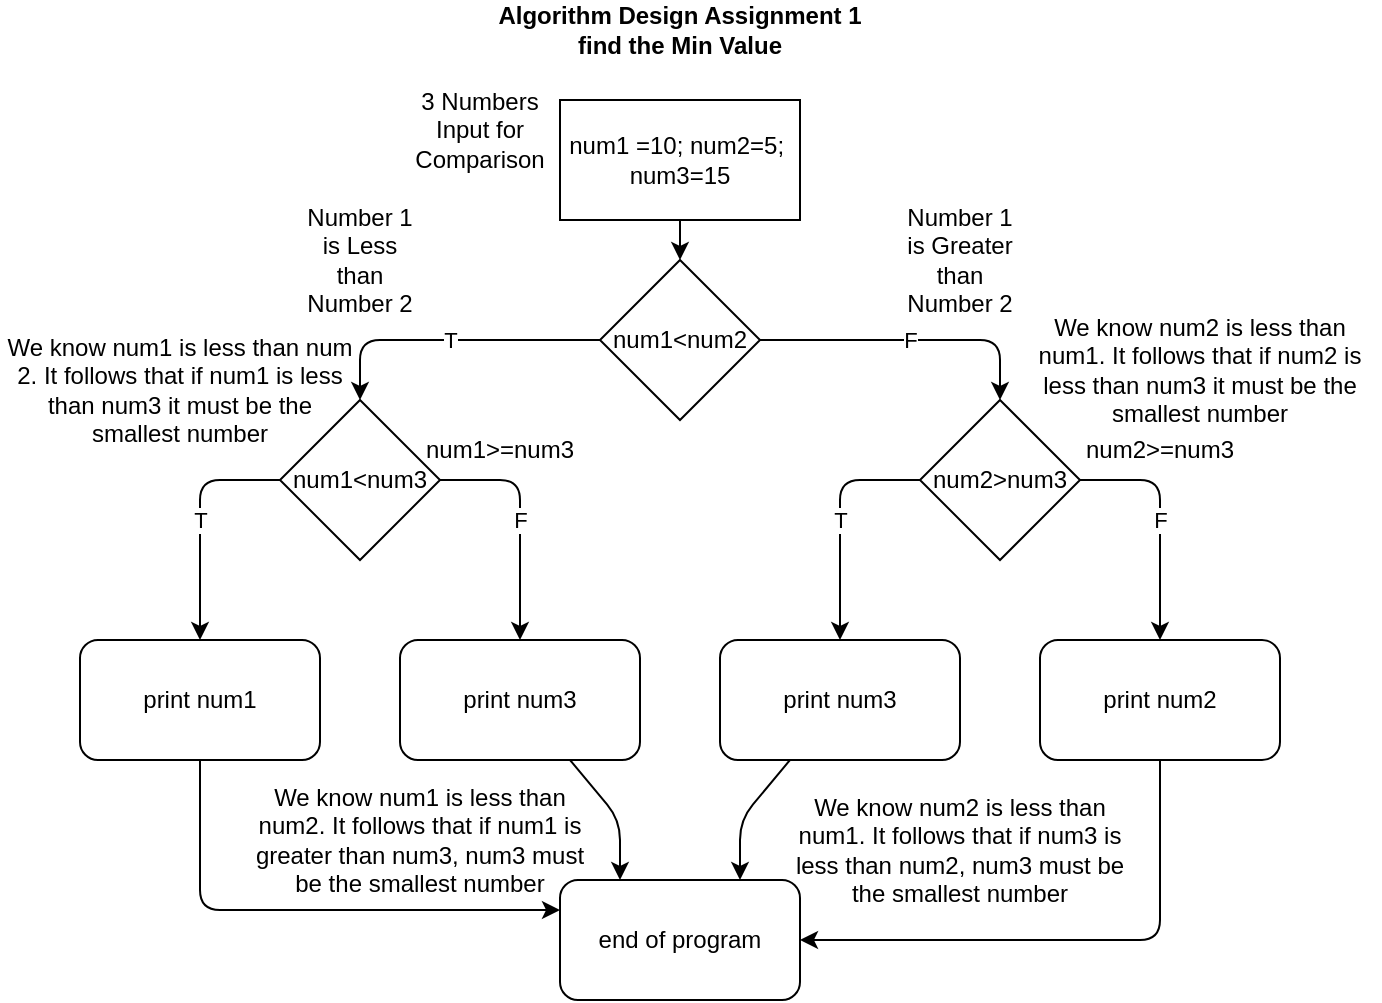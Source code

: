 <mxfile>
    <diagram id="xP5BoolgUzHOoaFlp_m_" name="Page-1">
        <mxGraphModel dx="1950" dy="2240" grid="1" gridSize="10" guides="1" tooltips="1" connect="1" arrows="1" fold="1" page="1" pageScale="1" pageWidth="850" pageHeight="1100" math="0" shadow="0">
            <root>
                <mxCell id="0"/>
                <mxCell id="1" parent="0"/>
                <mxCell id="2" value="&lt;b&gt;Algorithm Design Assignment 1&lt;/b&gt;&lt;div&gt;&lt;b&gt;find the Min Value&lt;/b&gt;&lt;/div&gt;" style="text;strokeColor=none;align=center;fillColor=none;html=1;verticalAlign=middle;whiteSpace=wrap;rounded=0;" parent="1" vertex="1">
                    <mxGeometry x="330" y="230" width="200" height="30" as="geometry"/>
                </mxCell>
                <mxCell id="38" value="" style="edgeStyle=none;html=1;" parent="1" source="3" target="8" edge="1">
                    <mxGeometry relative="1" as="geometry"/>
                </mxCell>
                <mxCell id="3" value="num1 =10; num2=5;&amp;nbsp; num3=15" style="whiteSpace=wrap;html=1;" parent="1" vertex="1">
                    <mxGeometry x="370" y="280" width="120" height="60" as="geometry"/>
                </mxCell>
                <mxCell id="4" value="num1&amp;lt;num3" style="rhombus;whiteSpace=wrap;html=1;" parent="1" vertex="1">
                    <mxGeometry x="230" y="430" width="80" height="80" as="geometry"/>
                </mxCell>
                <mxCell id="42" style="edgeStyle=none;html=1;entryX=0;entryY=0.25;entryDx=0;entryDy=0;" parent="1" source="5" target="41" edge="1">
                    <mxGeometry relative="1" as="geometry">
                        <Array as="points">
                            <mxPoint x="190" y="685"/>
                        </Array>
                    </mxGeometry>
                </mxCell>
                <mxCell id="5" value="print num1" style="rounded=1;whiteSpace=wrap;html=1;" parent="1" vertex="1">
                    <mxGeometry x="130" y="550" width="120" height="60" as="geometry"/>
                </mxCell>
                <mxCell id="35" value="T" style="edgeStyle=none;html=1;exitX=0;exitY=0.5;exitDx=0;exitDy=0;entryX=0.5;entryY=0;entryDx=0;entryDy=0;" parent="1" source="8" target="4" edge="1">
                    <mxGeometry relative="1" as="geometry">
                        <Array as="points">
                            <mxPoint x="270" y="400"/>
                        </Array>
                    </mxGeometry>
                </mxCell>
                <mxCell id="8" value="num1&amp;lt;num2" style="rhombus;whiteSpace=wrap;html=1;" parent="1" vertex="1">
                    <mxGeometry x="390" y="360" width="80" height="80" as="geometry"/>
                </mxCell>
                <mxCell id="43" style="edgeStyle=none;html=1;entryX=0.25;entryY=0;entryDx=0;entryDy=0;" parent="1" source="9" target="41" edge="1">
                    <mxGeometry relative="1" as="geometry">
                        <Array as="points">
                            <mxPoint x="400" y="640"/>
                        </Array>
                    </mxGeometry>
                </mxCell>
                <mxCell id="9" value="print num3" style="rounded=1;whiteSpace=wrap;html=1;" parent="1" vertex="1">
                    <mxGeometry x="290" y="550" width="120" height="60" as="geometry"/>
                </mxCell>
                <mxCell id="10" value="T" style="edgeStyle=none;html=1;exitX=0;exitY=0.5;exitDx=0;exitDy=0;entryX=0.5;entryY=0;entryDx=0;entryDy=0;" parent="1" source="4" target="5" edge="1">
                    <mxGeometry relative="1" as="geometry">
                        <Array as="points">
                            <mxPoint x="190" y="470"/>
                        </Array>
                    </mxGeometry>
                </mxCell>
                <mxCell id="12" value="F" style="edgeStyle=none;html=1;entryX=0.5;entryY=0;entryDx=0;entryDy=0;" parent="1" source="4" target="9" edge="1">
                    <mxGeometry relative="1" as="geometry">
                        <mxPoint x="358" y="520" as="targetPoint"/>
                        <Array as="points">
                            <mxPoint x="350" y="470"/>
                        </Array>
                    </mxGeometry>
                </mxCell>
                <mxCell id="29" value="num2&amp;gt;num3" style="rhombus;whiteSpace=wrap;html=1;" parent="1" vertex="1">
                    <mxGeometry x="550" y="430" width="80" height="80" as="geometry"/>
                </mxCell>
                <mxCell id="44" style="edgeStyle=none;html=1;entryX=0.75;entryY=0;entryDx=0;entryDy=0;" parent="1" source="30" target="41" edge="1">
                    <mxGeometry relative="1" as="geometry">
                        <Array as="points">
                            <mxPoint x="460" y="640"/>
                        </Array>
                    </mxGeometry>
                </mxCell>
                <mxCell id="30" value="print num3" style="rounded=1;whiteSpace=wrap;html=1;" parent="1" vertex="1">
                    <mxGeometry x="450" y="550" width="120" height="60" as="geometry"/>
                </mxCell>
                <mxCell id="45" style="edgeStyle=none;html=1;entryX=1;entryY=0.5;entryDx=0;entryDy=0;" parent="1" source="31" target="41" edge="1">
                    <mxGeometry relative="1" as="geometry">
                        <Array as="points">
                            <mxPoint x="670" y="700"/>
                        </Array>
                    </mxGeometry>
                </mxCell>
                <mxCell id="31" value="print num2" style="rounded=1;whiteSpace=wrap;html=1;" parent="1" vertex="1">
                    <mxGeometry x="610" y="550" width="120" height="60" as="geometry"/>
                </mxCell>
                <mxCell id="32" value="T" style="edgeStyle=none;html=1;exitX=0;exitY=0.5;exitDx=0;exitDy=0;entryX=0.5;entryY=0;entryDx=0;entryDy=0;" parent="1" source="29" target="30" edge="1">
                    <mxGeometry relative="1" as="geometry">
                        <Array as="points">
                            <mxPoint x="510" y="470"/>
                        </Array>
                    </mxGeometry>
                </mxCell>
                <mxCell id="33" value="F" style="edgeStyle=none;html=1;entryX=0.5;entryY=0;entryDx=0;entryDy=0;" parent="1" source="29" target="31" edge="1">
                    <mxGeometry relative="1" as="geometry">
                        <mxPoint x="678" y="520" as="targetPoint"/>
                        <Array as="points">
                            <mxPoint x="670" y="470"/>
                        </Array>
                    </mxGeometry>
                </mxCell>
                <mxCell id="34" value="F" style="edgeStyle=none;html=1;exitX=1;exitY=0.5;exitDx=0;exitDy=0;entryX=0.5;entryY=0;entryDx=0;entryDy=0;" parent="1" source="8" target="29" edge="1">
                    <mxGeometry relative="1" as="geometry">
                        <Array as="points">
                            <mxPoint x="590" y="400"/>
                        </Array>
                    </mxGeometry>
                </mxCell>
                <mxCell id="39" value="num1&amp;gt;=num3" style="text;strokeColor=none;align=center;fillColor=none;html=1;verticalAlign=middle;whiteSpace=wrap;rounded=0;" parent="1" vertex="1">
                    <mxGeometry x="310" y="440" width="60" height="30" as="geometry"/>
                </mxCell>
                <mxCell id="40" value="num2&amp;gt;=num3" style="text;strokeColor=none;align=center;fillColor=none;html=1;verticalAlign=middle;whiteSpace=wrap;rounded=0;" parent="1" vertex="1">
                    <mxGeometry x="640" y="440" width="60" height="30" as="geometry"/>
                </mxCell>
                <mxCell id="41" value="end of program" style="rounded=1;whiteSpace=wrap;html=1;" parent="1" vertex="1">
                    <mxGeometry x="370" y="670" width="120" height="60" as="geometry"/>
                </mxCell>
                <mxCell id="136" value="3 Numbers Input for Comparison" style="text;strokeColor=none;align=center;fillColor=none;html=1;verticalAlign=middle;whiteSpace=wrap;rounded=0;" parent="1" vertex="1">
                    <mxGeometry x="300" y="280" width="60" height="30" as="geometry"/>
                </mxCell>
                <mxCell id="137" value="Number 1 is Greater than Number 2" style="text;strokeColor=none;align=center;fillColor=none;html=1;verticalAlign=middle;whiteSpace=wrap;rounded=0;" parent="1" vertex="1">
                    <mxGeometry x="540" y="345" width="60" height="30" as="geometry"/>
                </mxCell>
                <mxCell id="138" value="Number 1 is Less than Number 2" style="text;strokeColor=none;align=center;fillColor=none;html=1;verticalAlign=middle;whiteSpace=wrap;rounded=0;" parent="1" vertex="1">
                    <mxGeometry x="240" y="345" width="60" height="30" as="geometry"/>
                </mxCell>
                <mxCell id="140" value="We know num1 is less than num2. It follows that if num1 is greater than num3, num3 must be the smallest number" style="text;strokeColor=none;align=center;fillColor=none;html=1;verticalAlign=middle;whiteSpace=wrap;rounded=0;" parent="1" vertex="1">
                    <mxGeometry x="210" y="635" width="180" height="30" as="geometry"/>
                </mxCell>
                <mxCell id="141" value="We know num1 is less than num 2. It follows that if num1 is less than num3 it must be the smallest number" style="text;strokeColor=none;align=center;fillColor=none;html=1;verticalAlign=middle;whiteSpace=wrap;rounded=0;" parent="1" vertex="1">
                    <mxGeometry x="90" y="410" width="180" height="30" as="geometry"/>
                </mxCell>
                <mxCell id="142" value="We know num2 is less than num1. It follows that if num2 is less than num3 it must be the smallest number" style="text;strokeColor=none;align=center;fillColor=none;html=1;verticalAlign=middle;whiteSpace=wrap;rounded=0;" parent="1" vertex="1">
                    <mxGeometry x="600" y="400" width="180" height="30" as="geometry"/>
                </mxCell>
                <mxCell id="143" value="We know num2 is less than num1. It follows that if num3 is less than num2, num3 must be the smallest number" style="text;strokeColor=none;align=center;fillColor=none;html=1;verticalAlign=middle;whiteSpace=wrap;rounded=0;" parent="1" vertex="1">
                    <mxGeometry x="480" y="640" width="180" height="30" as="geometry"/>
                </mxCell>
            </root>
        </mxGraphModel>
    </diagram>
</mxfile>
